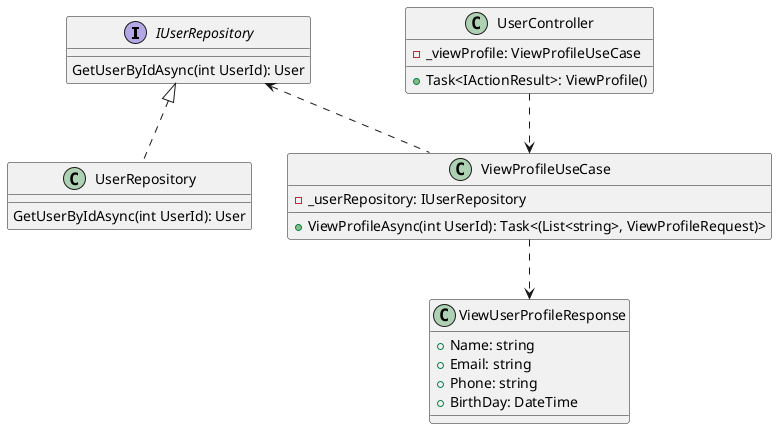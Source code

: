 @startuml
interface IUserRepository{
GetUserByIdAsync(int UserId): User
}

class UserRepository {
GetUserByIdAsync(int UserId): User
}

class ViewProfileUseCase {
  -  _userRepository: IUserRepository
+ ViewProfileAsync(int UserId): Task<(List<string>, ViewProfileRequest)>
}


class UserController {
  -  _viewProfile: ViewProfileUseCase
  +  Task<IActionResult>: ViewProfile()
}

class ViewUserProfileResponse{
+  Name: string
+  Email: string
+  Phone: string
+  BirthDay: DateTime
}
IUserRepository <|.. UserRepository
IUserRepository <.. ViewProfileUseCase

UserController ..> ViewProfileUseCase
ViewProfileUseCase ..> ViewUserProfileResponse

@enduml
